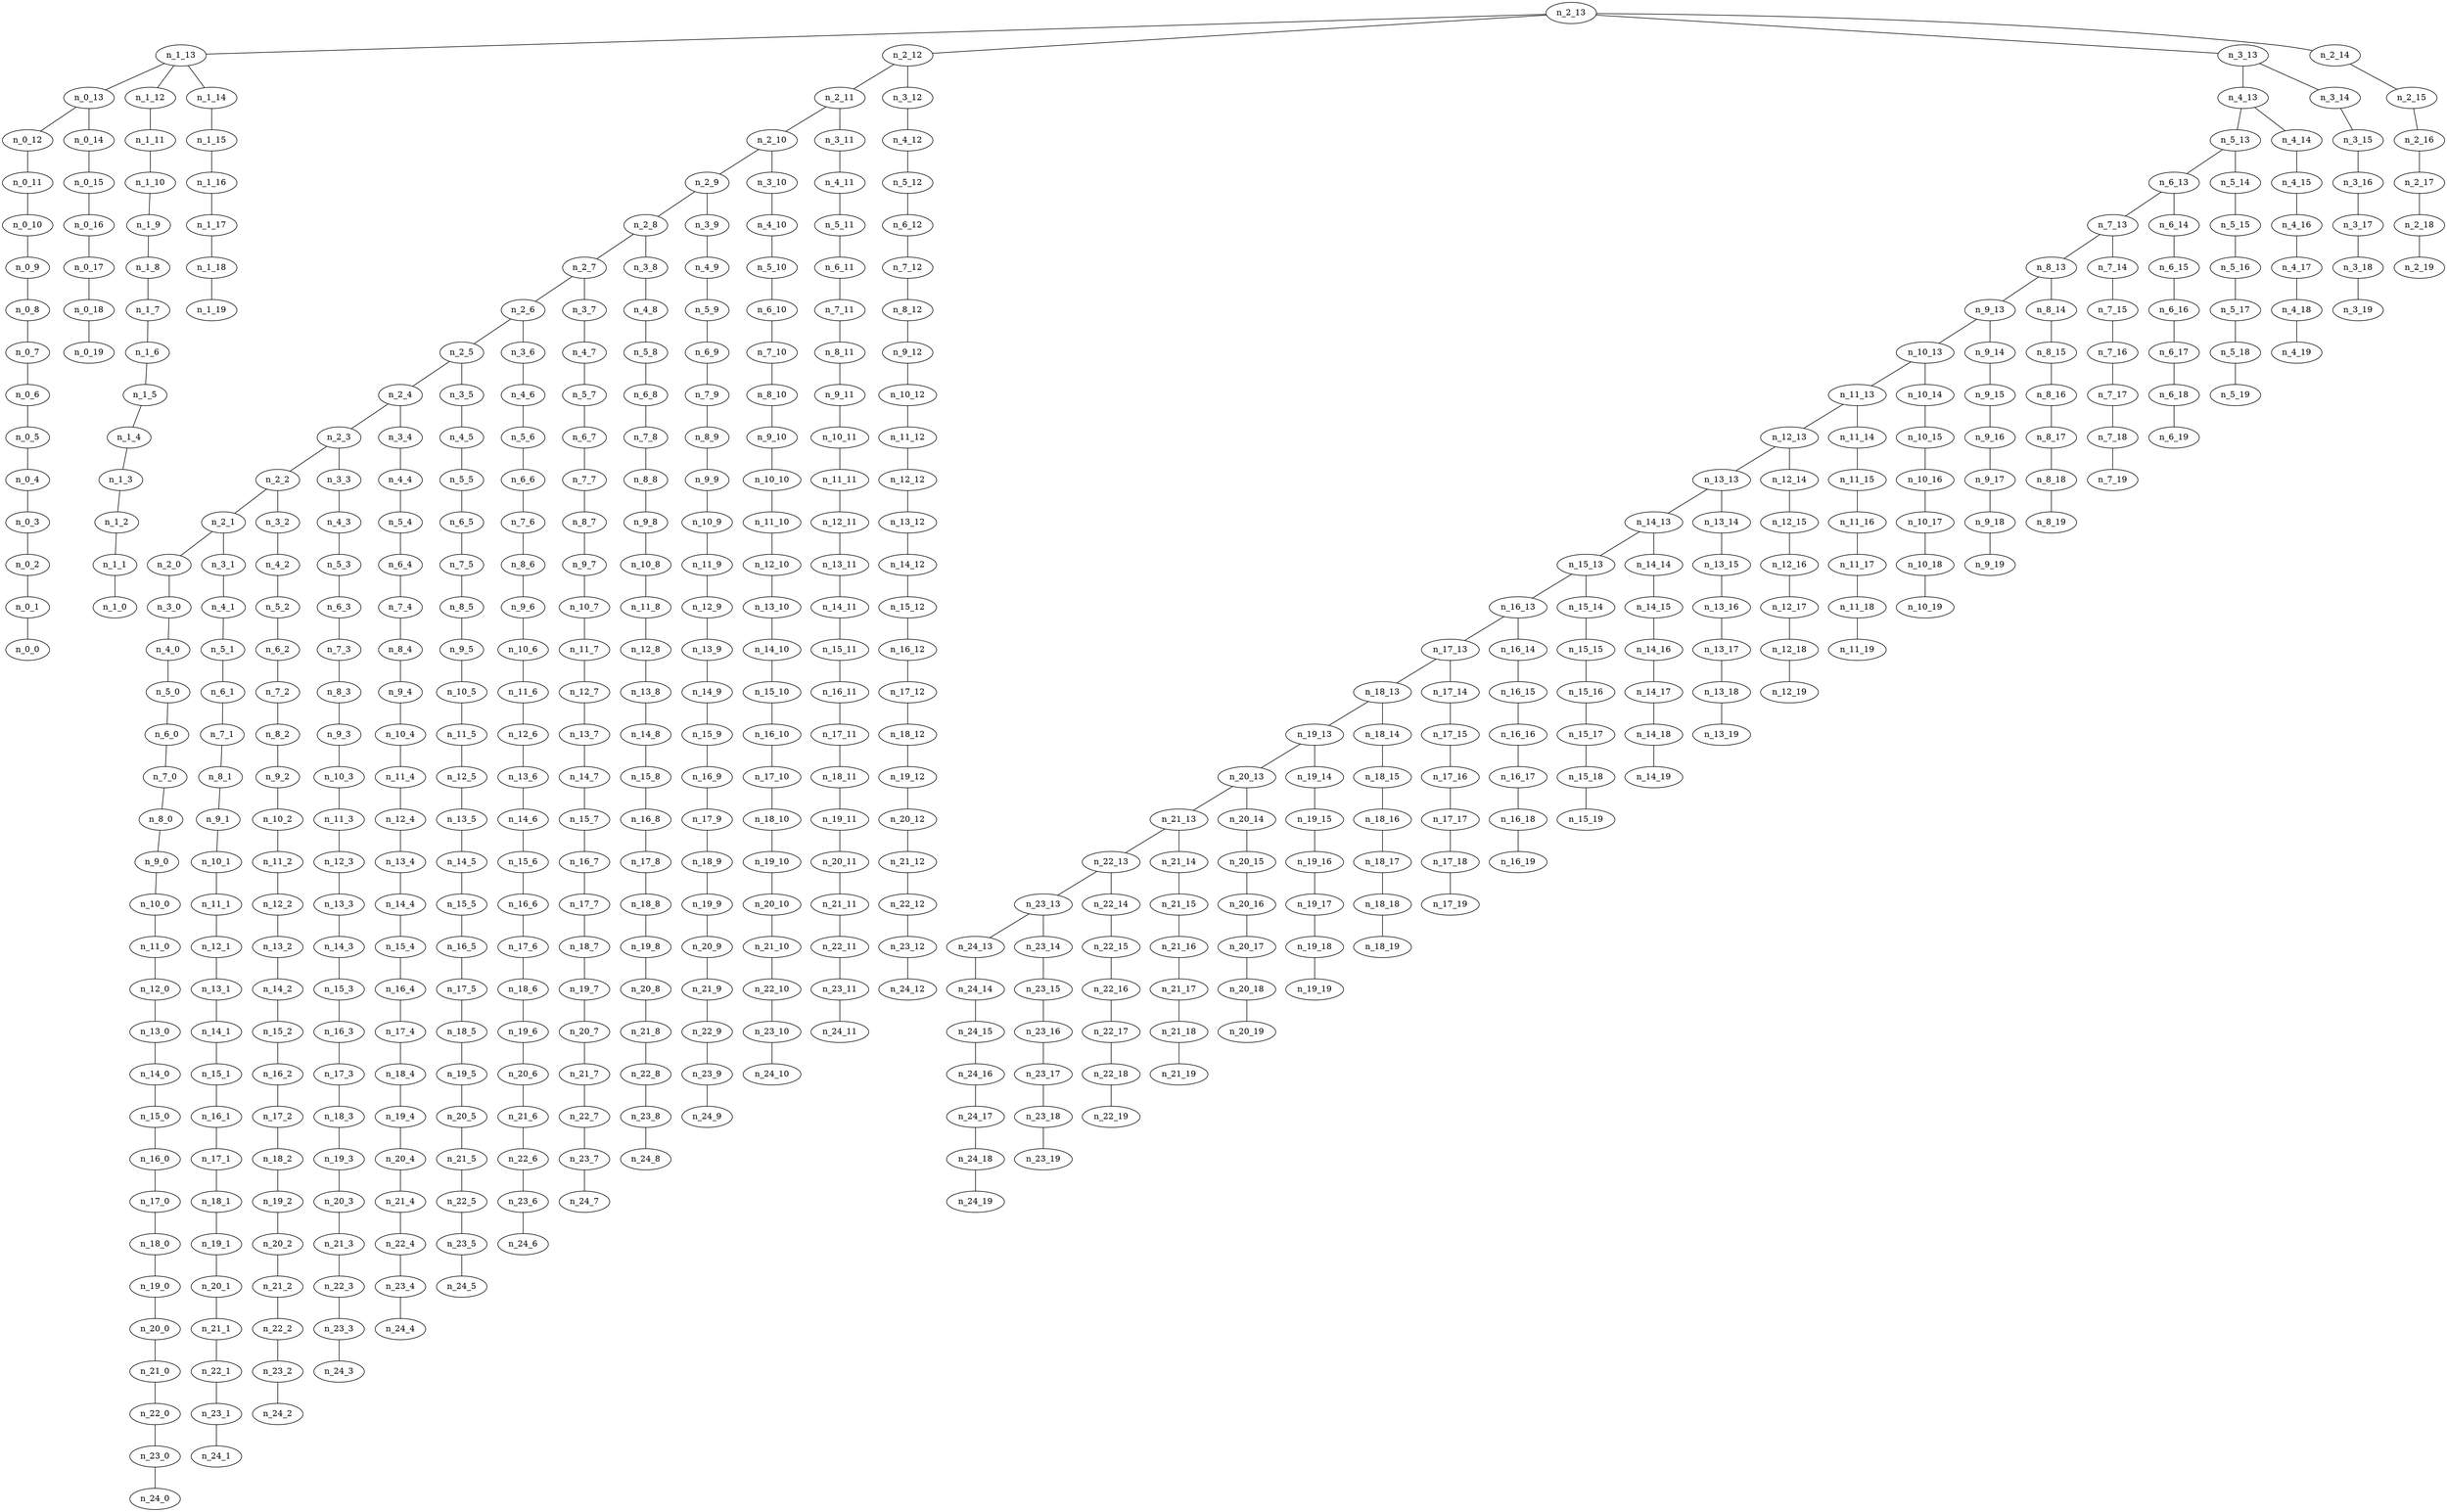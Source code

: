 graph arbol3 {
n_2_13--n_1_13
n_2_13--n_2_12
n_2_13--n_3_13
n_2_13--n_2_14
n_1_13--n_0_13
n_1_13--n_1_12
n_1_13--n_1_14
n_2_12--n_2_11
n_2_12--n_3_12
n_3_13--n_4_13
n_3_13--n_3_14
n_2_14--n_2_15
n_0_13--n_0_12
n_0_13--n_0_14
n_1_12--n_1_11
n_1_14--n_1_15
n_2_11--n_2_10
n_2_11--n_3_11
n_3_12--n_4_12
n_4_13--n_5_13
n_4_13--n_4_14
n_3_14--n_3_15
n_2_15--n_2_16
n_0_12--n_0_11
n_0_14--n_0_15
n_1_11--n_1_10
n_1_15--n_1_16
n_2_10--n_2_9
n_2_10--n_3_10
n_3_11--n_4_11
n_4_12--n_5_12
n_5_13--n_6_13
n_5_13--n_5_14
n_4_14--n_4_15
n_3_15--n_3_16
n_2_16--n_2_17
n_0_11--n_0_10
n_0_15--n_0_16
n_1_10--n_1_9
n_1_16--n_1_17
n_2_9--n_2_8
n_2_9--n_3_9
n_3_10--n_4_10
n_4_11--n_5_11
n_5_12--n_6_12
n_6_13--n_7_13
n_6_13--n_6_14
n_5_14--n_5_15
n_4_15--n_4_16
n_3_16--n_3_17
n_2_17--n_2_18
n_0_10--n_0_9
n_0_16--n_0_17
n_1_9--n_1_8
n_1_17--n_1_18
n_2_8--n_2_7
n_2_8--n_3_8
n_3_9--n_4_9
n_4_10--n_5_10
n_5_11--n_6_11
n_6_12--n_7_12
n_7_13--n_8_13
n_7_13--n_7_14
n_6_14--n_6_15
n_5_15--n_5_16
n_4_16--n_4_17
n_3_17--n_3_18
n_2_18--n_2_19
n_0_9--n_0_8
n_0_17--n_0_18
n_1_8--n_1_7
n_1_18--n_1_19
n_2_7--n_2_6
n_2_7--n_3_7
n_3_8--n_4_8
n_4_9--n_5_9
n_5_10--n_6_10
n_6_11--n_7_11
n_7_12--n_8_12
n_8_13--n_9_13
n_8_13--n_8_14
n_7_14--n_7_15
n_6_15--n_6_16
n_5_16--n_5_17
n_4_17--n_4_18
n_3_18--n_3_19
n_0_8--n_0_7
n_0_18--n_0_19
n_1_7--n_1_6
n_2_6--n_2_5
n_2_6--n_3_6
n_3_7--n_4_7
n_4_8--n_5_8
n_5_9--n_6_9
n_6_10--n_7_10
n_7_11--n_8_11
n_8_12--n_9_12
n_9_13--n_10_13
n_9_13--n_9_14
n_8_14--n_8_15
n_7_15--n_7_16
n_6_16--n_6_17
n_5_17--n_5_18
n_4_18--n_4_19
n_0_7--n_0_6
n_1_6--n_1_5
n_2_5--n_2_4
n_2_5--n_3_5
n_3_6--n_4_6
n_4_7--n_5_7
n_5_8--n_6_8
n_6_9--n_7_9
n_7_10--n_8_10
n_8_11--n_9_11
n_9_12--n_10_12
n_10_13--n_11_13
n_10_13--n_10_14
n_9_14--n_9_15
n_8_15--n_8_16
n_7_16--n_7_17
n_6_17--n_6_18
n_5_18--n_5_19
n_0_6--n_0_5
n_1_5--n_1_4
n_2_4--n_2_3
n_2_4--n_3_4
n_3_5--n_4_5
n_4_6--n_5_6
n_5_7--n_6_7
n_6_8--n_7_8
n_7_9--n_8_9
n_8_10--n_9_10
n_9_11--n_10_11
n_10_12--n_11_12
n_11_13--n_12_13
n_11_13--n_11_14
n_10_14--n_10_15
n_9_15--n_9_16
n_8_16--n_8_17
n_7_17--n_7_18
n_6_18--n_6_19
n_0_5--n_0_4
n_1_4--n_1_3
n_2_3--n_2_2
n_2_3--n_3_3
n_3_4--n_4_4
n_4_5--n_5_5
n_5_6--n_6_6
n_6_7--n_7_7
n_7_8--n_8_8
n_8_9--n_9_9
n_9_10--n_10_10
n_10_11--n_11_11
n_11_12--n_12_12
n_12_13--n_13_13
n_12_13--n_12_14
n_11_14--n_11_15
n_10_15--n_10_16
n_9_16--n_9_17
n_8_17--n_8_18
n_7_18--n_7_19
n_0_4--n_0_3
n_1_3--n_1_2
n_2_2--n_2_1
n_2_2--n_3_2
n_3_3--n_4_3
n_4_4--n_5_4
n_5_5--n_6_5
n_6_6--n_7_6
n_7_7--n_8_7
n_8_8--n_9_8
n_9_9--n_10_9
n_10_10--n_11_10
n_11_11--n_12_11
n_12_12--n_13_12
n_13_13--n_14_13
n_13_13--n_13_14
n_12_14--n_12_15
n_11_15--n_11_16
n_10_16--n_10_17
n_9_17--n_9_18
n_8_18--n_8_19
n_0_3--n_0_2
n_1_2--n_1_1
n_2_1--n_2_0
n_2_1--n_3_1
n_3_2--n_4_2
n_4_3--n_5_3
n_5_4--n_6_4
n_6_5--n_7_5
n_7_6--n_8_6
n_8_7--n_9_7
n_9_8--n_10_8
n_10_9--n_11_9
n_11_10--n_12_10
n_12_11--n_13_11
n_13_12--n_14_12
n_14_13--n_15_13
n_14_13--n_14_14
n_13_14--n_13_15
n_12_15--n_12_16
n_11_16--n_11_17
n_10_17--n_10_18
n_9_18--n_9_19
n_0_2--n_0_1
n_1_1--n_1_0
n_2_0--n_3_0
n_3_1--n_4_1
n_4_2--n_5_2
n_5_3--n_6_3
n_6_4--n_7_4
n_7_5--n_8_5
n_8_6--n_9_6
n_9_7--n_10_7
n_10_8--n_11_8
n_11_9--n_12_9
n_12_10--n_13_10
n_13_11--n_14_11
n_14_12--n_15_12
n_15_13--n_16_13
n_15_13--n_15_14
n_14_14--n_14_15
n_13_15--n_13_16
n_12_16--n_12_17
n_11_17--n_11_18
n_10_18--n_10_19
n_0_1--n_0_0
n_3_0--n_4_0
n_4_1--n_5_1
n_5_2--n_6_2
n_6_3--n_7_3
n_7_4--n_8_4
n_8_5--n_9_5
n_9_6--n_10_6
n_10_7--n_11_7
n_11_8--n_12_8
n_12_9--n_13_9
n_13_10--n_14_10
n_14_11--n_15_11
n_15_12--n_16_12
n_16_13--n_17_13
n_16_13--n_16_14
n_15_14--n_15_15
n_14_15--n_14_16
n_13_16--n_13_17
n_12_17--n_12_18
n_11_18--n_11_19
n_4_0--n_5_0
n_5_1--n_6_1
n_6_2--n_7_2
n_7_3--n_8_3
n_8_4--n_9_4
n_9_5--n_10_5
n_10_6--n_11_6
n_11_7--n_12_7
n_12_8--n_13_8
n_13_9--n_14_9
n_14_10--n_15_10
n_15_11--n_16_11
n_16_12--n_17_12
n_17_13--n_18_13
n_17_13--n_17_14
n_16_14--n_16_15
n_15_15--n_15_16
n_14_16--n_14_17
n_13_17--n_13_18
n_12_18--n_12_19
n_5_0--n_6_0
n_6_1--n_7_1
n_7_2--n_8_2
n_8_3--n_9_3
n_9_4--n_10_4
n_10_5--n_11_5
n_11_6--n_12_6
n_12_7--n_13_7
n_13_8--n_14_8
n_14_9--n_15_9
n_15_10--n_16_10
n_16_11--n_17_11
n_17_12--n_18_12
n_18_13--n_19_13
n_18_13--n_18_14
n_17_14--n_17_15
n_16_15--n_16_16
n_15_16--n_15_17
n_14_17--n_14_18
n_13_18--n_13_19
n_6_0--n_7_0
n_7_1--n_8_1
n_8_2--n_9_2
n_9_3--n_10_3
n_10_4--n_11_4
n_11_5--n_12_5
n_12_6--n_13_6
n_13_7--n_14_7
n_14_8--n_15_8
n_15_9--n_16_9
n_16_10--n_17_10
n_17_11--n_18_11
n_18_12--n_19_12
n_19_13--n_20_13
n_19_13--n_19_14
n_18_14--n_18_15
n_17_15--n_17_16
n_16_16--n_16_17
n_15_17--n_15_18
n_14_18--n_14_19
n_7_0--n_8_0
n_8_1--n_9_1
n_9_2--n_10_2
n_10_3--n_11_3
n_11_4--n_12_4
n_12_5--n_13_5
n_13_6--n_14_6
n_14_7--n_15_7
n_15_8--n_16_8
n_16_9--n_17_9
n_17_10--n_18_10
n_18_11--n_19_11
n_19_12--n_20_12
n_20_13--n_21_13
n_20_13--n_20_14
n_19_14--n_19_15
n_18_15--n_18_16
n_17_16--n_17_17
n_16_17--n_16_18
n_15_18--n_15_19
n_8_0--n_9_0
n_9_1--n_10_1
n_10_2--n_11_2
n_11_3--n_12_3
n_12_4--n_13_4
n_13_5--n_14_5
n_14_6--n_15_6
n_15_7--n_16_7
n_16_8--n_17_8
n_17_9--n_18_9
n_18_10--n_19_10
n_19_11--n_20_11
n_20_12--n_21_12
n_21_13--n_22_13
n_21_13--n_21_14
n_20_14--n_20_15
n_19_15--n_19_16
n_18_16--n_18_17
n_17_17--n_17_18
n_16_18--n_16_19
n_9_0--n_10_0
n_10_1--n_11_1
n_11_2--n_12_2
n_12_3--n_13_3
n_13_4--n_14_4
n_14_5--n_15_5
n_15_6--n_16_6
n_16_7--n_17_7
n_17_8--n_18_8
n_18_9--n_19_9
n_19_10--n_20_10
n_20_11--n_21_11
n_21_12--n_22_12
n_22_13--n_23_13
n_22_13--n_22_14
n_21_14--n_21_15
n_20_15--n_20_16
n_19_16--n_19_17
n_18_17--n_18_18
n_17_18--n_17_19
n_10_0--n_11_0
n_11_1--n_12_1
n_12_2--n_13_2
n_13_3--n_14_3
n_14_4--n_15_4
n_15_5--n_16_5
n_16_6--n_17_6
n_17_7--n_18_7
n_18_8--n_19_8
n_19_9--n_20_9
n_20_10--n_21_10
n_21_11--n_22_11
n_22_12--n_23_12
n_23_13--n_24_13
n_23_13--n_23_14
n_22_14--n_22_15
n_21_15--n_21_16
n_20_16--n_20_17
n_19_17--n_19_18
n_18_18--n_18_19
n_11_0--n_12_0
n_12_1--n_13_1
n_13_2--n_14_2
n_14_3--n_15_3
n_15_4--n_16_4
n_16_5--n_17_5
n_17_6--n_18_6
n_18_7--n_19_7
n_19_8--n_20_8
n_20_9--n_21_9
n_21_10--n_22_10
n_22_11--n_23_11
n_23_12--n_24_12
n_24_13--n_24_14
n_23_14--n_23_15
n_22_15--n_22_16
n_21_16--n_21_17
n_20_17--n_20_18
n_19_18--n_19_19
n_12_0--n_13_0
n_13_1--n_14_1
n_14_2--n_15_2
n_15_3--n_16_3
n_16_4--n_17_4
n_17_5--n_18_5
n_18_6--n_19_6
n_19_7--n_20_7
n_20_8--n_21_8
n_21_9--n_22_9
n_22_10--n_23_10
n_23_11--n_24_11
n_24_14--n_24_15
n_23_15--n_23_16
n_22_16--n_22_17
n_21_17--n_21_18
n_20_18--n_20_19
n_13_0--n_14_0
n_14_1--n_15_1
n_15_2--n_16_2
n_16_3--n_17_3
n_17_4--n_18_4
n_18_5--n_19_5
n_19_6--n_20_6
n_20_7--n_21_7
n_21_8--n_22_8
n_22_9--n_23_9
n_23_10--n_24_10
n_24_15--n_24_16
n_23_16--n_23_17
n_22_17--n_22_18
n_21_18--n_21_19
n_14_0--n_15_0
n_15_1--n_16_1
n_16_2--n_17_2
n_17_3--n_18_3
n_18_4--n_19_4
n_19_5--n_20_5
n_20_6--n_21_6
n_21_7--n_22_7
n_22_8--n_23_8
n_23_9--n_24_9
n_24_16--n_24_17
n_23_17--n_23_18
n_22_18--n_22_19
n_15_0--n_16_0
n_16_1--n_17_1
n_17_2--n_18_2
n_18_3--n_19_3
n_19_4--n_20_4
n_20_5--n_21_5
n_21_6--n_22_6
n_22_7--n_23_7
n_23_8--n_24_8
n_24_17--n_24_18
n_23_18--n_23_19
n_16_0--n_17_0
n_17_1--n_18_1
n_18_2--n_19_2
n_19_3--n_20_3
n_20_4--n_21_4
n_21_5--n_22_5
n_22_6--n_23_6
n_23_7--n_24_7
n_24_18--n_24_19
n_17_0--n_18_0
n_18_1--n_19_1
n_19_2--n_20_2
n_20_3--n_21_3
n_21_4--n_22_4
n_22_5--n_23_5
n_23_6--n_24_6
n_18_0--n_19_0
n_19_1--n_20_1
n_20_2--n_21_2
n_21_3--n_22_3
n_22_4--n_23_4
n_23_5--n_24_5
n_19_0--n_20_0
n_20_1--n_21_1
n_21_2--n_22_2
n_22_3--n_23_3
n_23_4--n_24_4
n_20_0--n_21_0
n_21_1--n_22_1
n_22_2--n_23_2
n_23_3--n_24_3
n_21_0--n_22_0
n_22_1--n_23_1
n_23_2--n_24_2
n_22_0--n_23_0
n_23_1--n_24_1
n_23_0--n_24_0
}